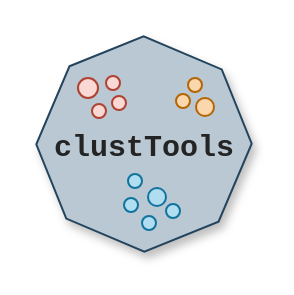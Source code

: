 <mxfile version="21.6.5" type="device">
  <diagram name="Page-1" id="PNVQmQqSfKHXlzU1RIl6">
    <mxGraphModel dx="810" dy="473" grid="1" gridSize="10" guides="1" tooltips="1" connect="1" arrows="1" fold="1" page="1" pageScale="1" pageWidth="690" pageHeight="980" math="0" shadow="0">
      <root>
        <mxCell id="0" />
        <mxCell id="1" parent="0" />
        <mxCell id="2y4pNYZKnk1Z7lFf9wYQ-1" value="" style="whiteSpace=wrap;html=1;shape=mxgraph.basic.octagon2;align=center;verticalAlign=middle;dx=15;aspect=fixed;shadow=1;fillColor=#bac8d3;strokeColor=#23445d;rotation=338;" parent="1" vertex="1">
          <mxGeometry x="210" y="100" width="100" height="100" as="geometry" />
        </mxCell>
        <mxCell id="2y4pNYZKnk1Z7lFf9wYQ-8" value="" style="ellipse;whiteSpace=wrap;html=1;aspect=fixed;fillColor=#fad9d5;strokeColor=#ae4132;" parent="1" vertex="1">
          <mxGeometry x="227" y="117" width="10" height="10" as="geometry" />
        </mxCell>
        <mxCell id="2y4pNYZKnk1Z7lFf9wYQ-9" value="" style="ellipse;whiteSpace=wrap;html=1;aspect=fixed;fillColor=#fad9d5;strokeColor=#ae4132;" parent="1" vertex="1">
          <mxGeometry x="241" y="116" width="7" height="7" as="geometry" />
        </mxCell>
        <mxCell id="2y4pNYZKnk1Z7lFf9wYQ-10" value="" style="ellipse;whiteSpace=wrap;html=1;aspect=fixed;fillColor=#fad9d5;strokeColor=#ae4132;" parent="1" vertex="1">
          <mxGeometry x="234" y="130" width="7" height="7" as="geometry" />
        </mxCell>
        <mxCell id="2y4pNYZKnk1Z7lFf9wYQ-11" value="" style="ellipse;whiteSpace=wrap;html=1;aspect=fixed;fillColor=#fad9d5;strokeColor=#ae4132;" parent="1" vertex="1">
          <mxGeometry x="244" y="126" width="7" height="7" as="geometry" />
        </mxCell>
        <mxCell id="2y4pNYZKnk1Z7lFf9wYQ-12" value="" style="ellipse;whiteSpace=wrap;html=1;aspect=fixed;fillColor=#b1ddf0;strokeColor=#10739e;" parent="1" vertex="1">
          <mxGeometry x="250" y="177" width="7" height="7" as="geometry" />
        </mxCell>
        <mxCell id="2y4pNYZKnk1Z7lFf9wYQ-13" value="" style="ellipse;whiteSpace=wrap;html=1;aspect=fixed;direction=south;fillColor=#b1ddf0;strokeColor=#10739e;" parent="1" vertex="1">
          <mxGeometry x="259" y="186" width="7" height="7" as="geometry" />
        </mxCell>
        <mxCell id="2y4pNYZKnk1Z7lFf9wYQ-14" value="" style="ellipse;whiteSpace=wrap;html=1;aspect=fixed;fillColor=#b1ddf0;strokeColor=#10739e;" parent="1" vertex="1">
          <mxGeometry x="271" y="180" width="7" height="7" as="geometry" />
        </mxCell>
        <mxCell id="2y4pNYZKnk1Z7lFf9wYQ-15" value="" style="ellipse;whiteSpace=wrap;html=1;aspect=fixed;fillColor=#b1ddf0;strokeColor=#10739e;" parent="1" vertex="1">
          <mxGeometry x="262" y="172" width="9" height="9" as="geometry" />
        </mxCell>
        <mxCell id="2y4pNYZKnk1Z7lFf9wYQ-16" value="" style="ellipse;whiteSpace=wrap;html=1;aspect=fixed;fillColor=#b1ddf0;strokeColor=#10739e;" parent="1" vertex="1">
          <mxGeometry x="252" y="165" width="7" height="7" as="geometry" />
        </mxCell>
        <mxCell id="2y4pNYZKnk1Z7lFf9wYQ-17" value="" style="ellipse;whiteSpace=wrap;html=1;aspect=fixed;fillColor=#fad7ac;strokeColor=#b46504;" parent="1" vertex="1">
          <mxGeometry x="282" y="117" width="7" height="7" as="geometry" />
        </mxCell>
        <mxCell id="2y4pNYZKnk1Z7lFf9wYQ-18" value="" style="ellipse;whiteSpace=wrap;html=1;aspect=fixed;fillColor=#fad7ac;strokeColor=#b46504;" parent="1" vertex="1">
          <mxGeometry x="286" y="127" width="9" height="9" as="geometry" />
        </mxCell>
        <mxCell id="2y4pNYZKnk1Z7lFf9wYQ-19" value="" style="ellipse;whiteSpace=wrap;html=1;aspect=fixed;fillColor=#fad7ac;strokeColor=#b46504;" parent="1" vertex="1">
          <mxGeometry x="276" y="125" width="7" height="7" as="geometry" />
        </mxCell>
        <mxCell id="2y4pNYZKnk1Z7lFf9wYQ-22" value="clustTools" style="text;html=1;strokeColor=none;fillColor=none;align=center;verticalAlign=middle;whiteSpace=wrap;rounded=0;fontFamily=Courier New;fontStyle=1;fontColor=#242424;fontSize=15;" parent="1" vertex="1">
          <mxGeometry x="230" y="137" width="60" height="30" as="geometry" />
        </mxCell>
      </root>
    </mxGraphModel>
  </diagram>
</mxfile>
